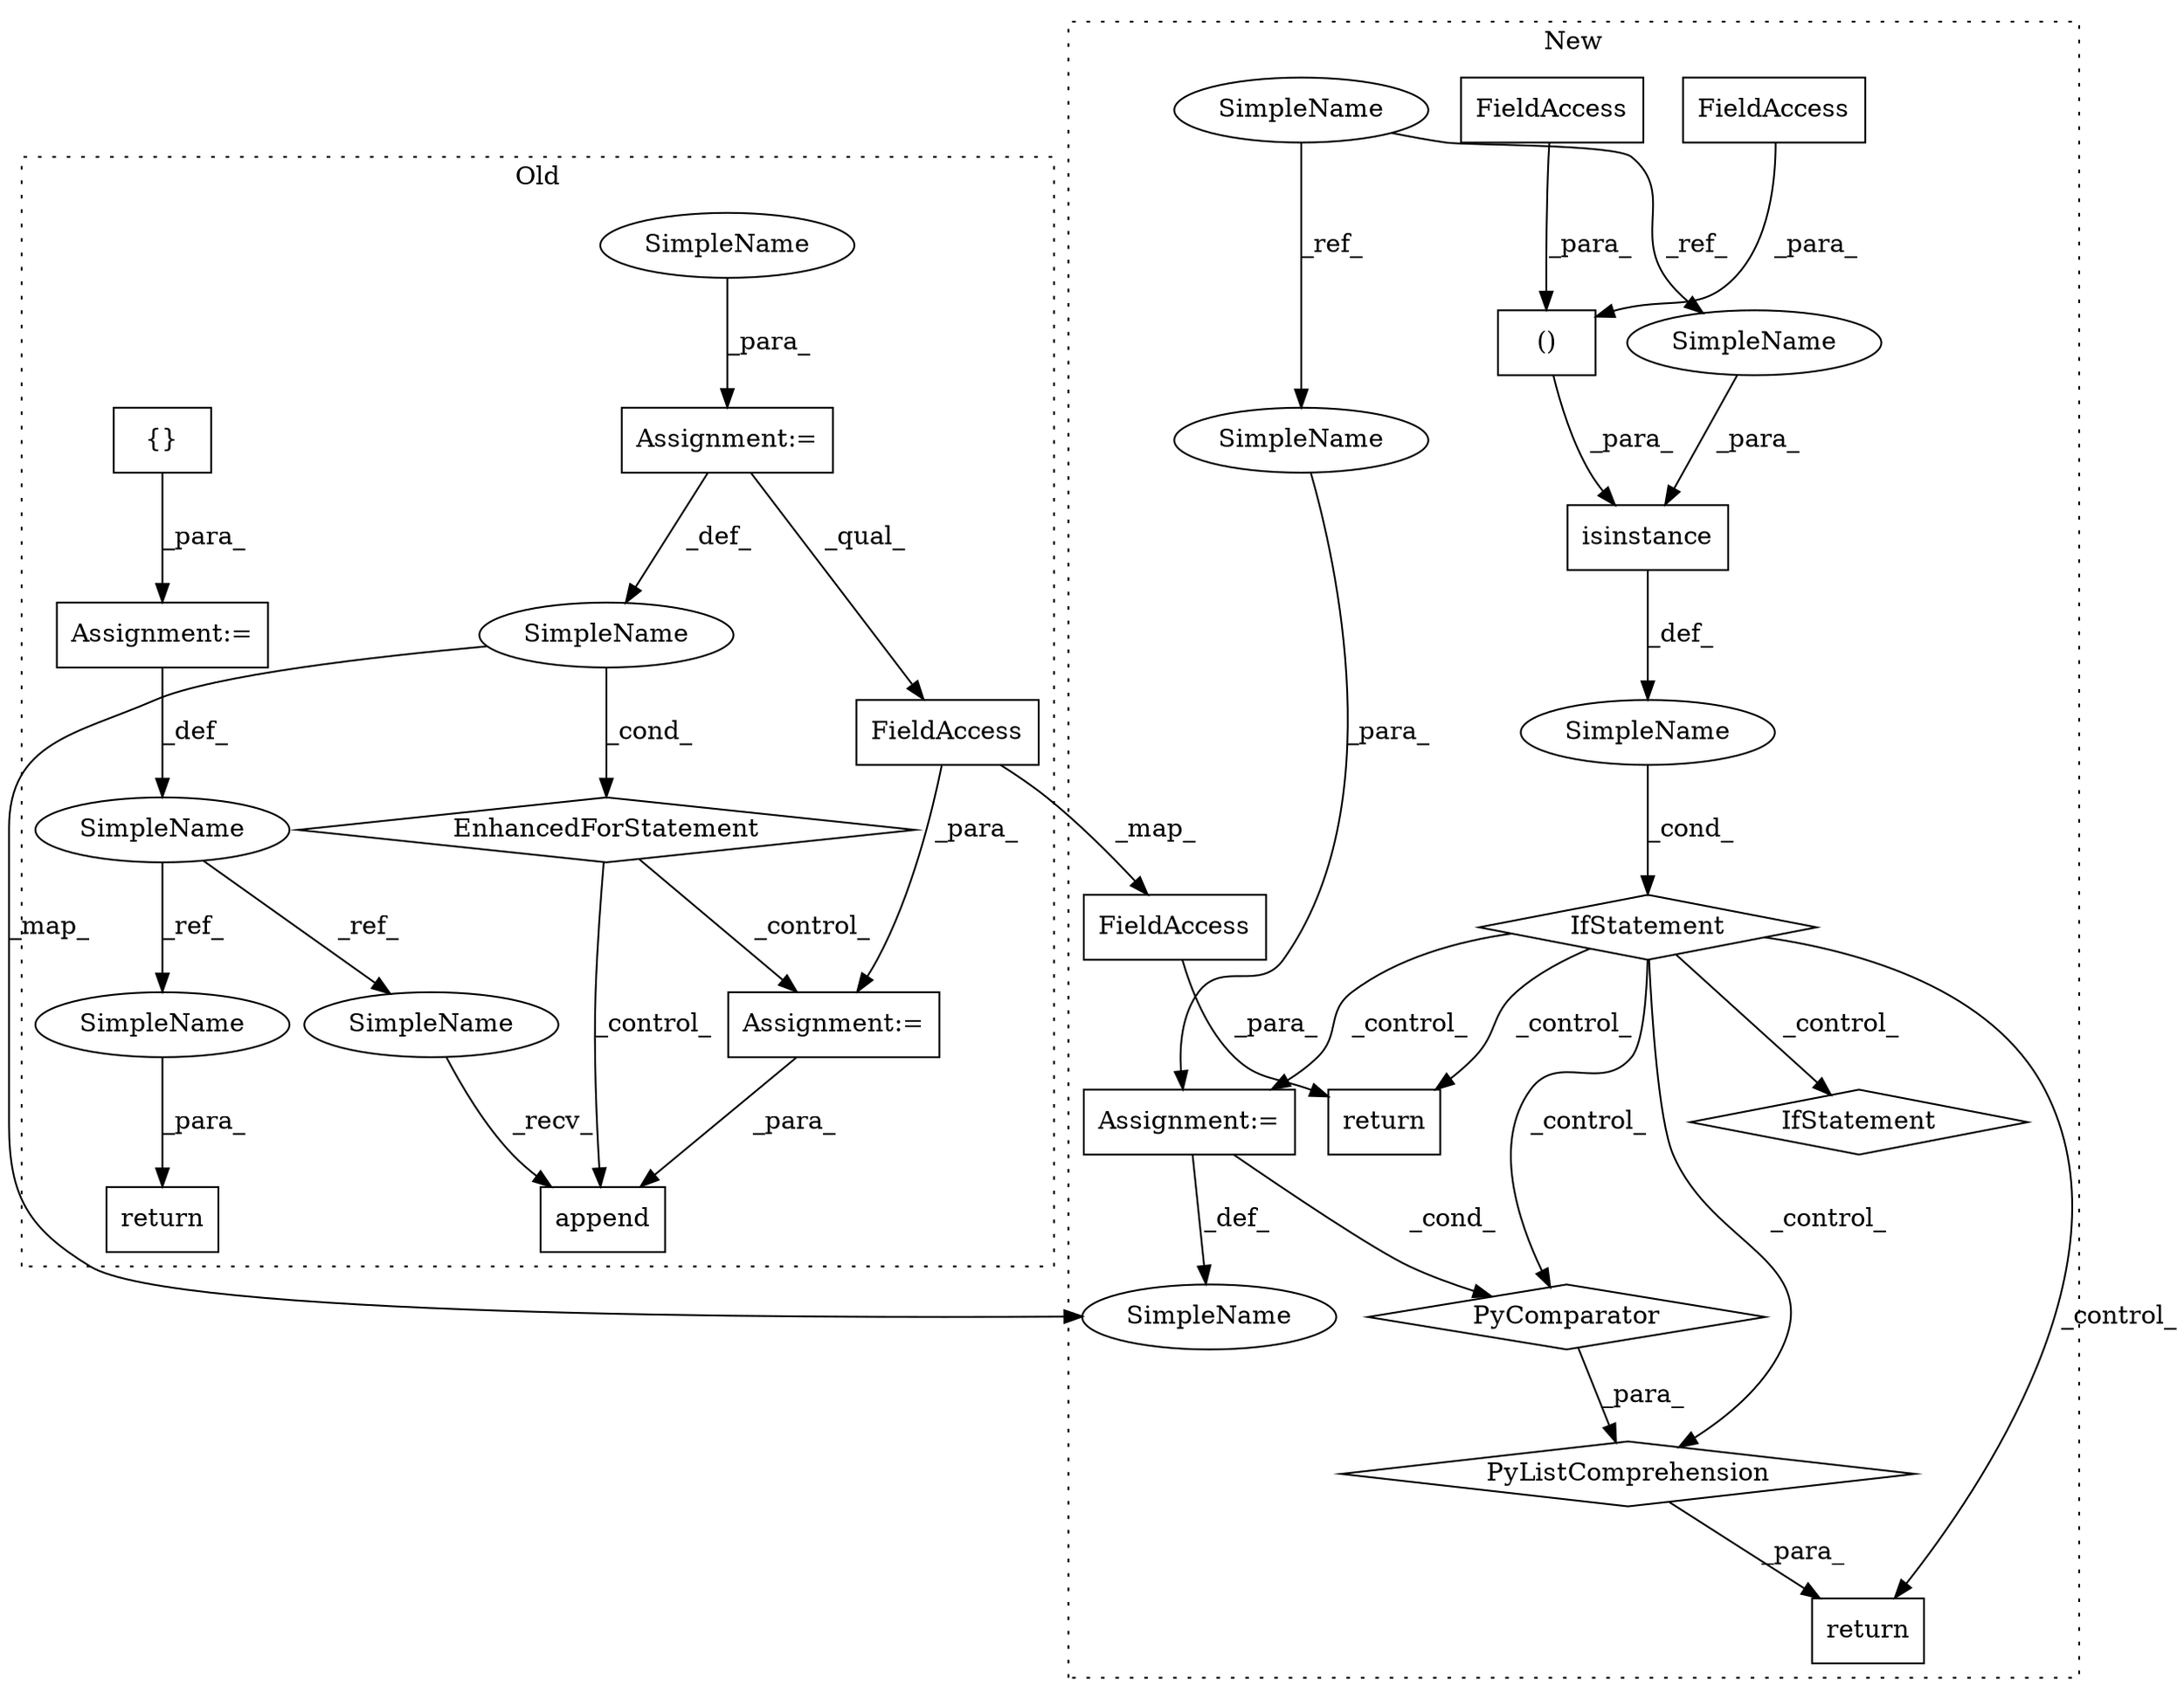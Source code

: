 digraph G {
subgraph cluster0 {
1 [label="append" a="32" s="9990,10000" l="7,1" shape="box"];
6 [label="EnhancedForStatement" a="70" s="9837,9910" l="53,2" shape="diamond"];
7 [label="Assignment:=" a="7" s="9837,9910" l="53,2" shape="box"];
8 [label="Assignment:=" a="7" s="9815" l="1" shape="box"];
9 [label="{}" a="4" s="9829" l="2" shape="box"];
14 [label="return" a="41" s="10013" l="7" shape="box"];
18 [label="SimpleName" a="42" s="9806" l="9" shape="ellipse"];
20 [label="SimpleName" a="42" s="9898" l="3" shape="ellipse"];
23 [label="Assignment:=" a="7" s="9923" l="1" shape="box"];
25 [label="FieldAccess" a="22" s="9924" l="48" shape="box"];
26 [label="SimpleName" a="42" s="9980" l="9" shape="ellipse"];
27 [label="SimpleName" a="42" s="10020" l="9" shape="ellipse"];
30 [label="SimpleName" a="42" s="9904" l="6" shape="ellipse"];
label = "Old";
style="dotted";
}
subgraph cluster1 {
2 [label="isinstance" a="32" s="10480,10533" l="11,2" shape="box"];
3 [label="IfStatement" a="25" s="10476,10535" l="4,2" shape="diamond"];
4 [label="Assignment:=" a="7" s="10661" l="24" shape="box"];
5 [label="SimpleName" a="42" s="" l="" shape="ellipse"];
10 [label="IfStatement" a="25" s="10661" l="24" shape="diamond"];
11 [label="PyListComprehension" a="109" s="10565" l="128" shape="diamond"];
12 [label="PyComparator" a="113" s="10661" l="24" shape="diamond"];
13 [label="return" a="41" s="10545" l="20" shape="box"];
15 [label="()" a="106" s="10503" l="30" shape="box"];
16 [label="FieldAccess" a="22" s="10503" l="4" shape="box"];
17 [label="FieldAccess" a="22" s="10520" l="13" shape="box"];
19 [label="return" a="41" s="10699" l="7" shape="box"];
21 [label="SimpleName" a="42" s="10664" l="3" shape="ellipse"];
22 [label="SimpleName" a="42" s="10451" l="6" shape="ellipse"];
24 [label="FieldAccess" a="22" s="10706" l="51" shape="box"];
28 [label="SimpleName" a="42" s="10491" l="6" shape="ellipse"];
29 [label="SimpleName" a="42" s="10670" l="6" shape="ellipse"];
label = "New";
style="dotted";
}
2 -> 5 [label="_def_"];
3 -> 10 [label="_control_"];
3 -> 4 [label="_control_"];
3 -> 19 [label="_control_"];
3 -> 12 [label="_control_"];
3 -> 11 [label="_control_"];
3 -> 13 [label="_control_"];
4 -> 12 [label="_cond_"];
4 -> 21 [label="_def_"];
5 -> 3 [label="_cond_"];
6 -> 1 [label="_control_"];
6 -> 23 [label="_control_"];
7 -> 20 [label="_def_"];
7 -> 25 [label="_qual_"];
8 -> 18 [label="_def_"];
9 -> 8 [label="_para_"];
11 -> 13 [label="_para_"];
12 -> 11 [label="_para_"];
15 -> 2 [label="_para_"];
16 -> 15 [label="_para_"];
17 -> 15 [label="_para_"];
18 -> 26 [label="_ref_"];
18 -> 27 [label="_ref_"];
20 -> 21 [label="_map_"];
20 -> 6 [label="_cond_"];
22 -> 28 [label="_ref_"];
22 -> 29 [label="_ref_"];
23 -> 1 [label="_para_"];
24 -> 19 [label="_para_"];
25 -> 23 [label="_para_"];
25 -> 24 [label="_map_"];
26 -> 1 [label="_recv_"];
27 -> 14 [label="_para_"];
28 -> 2 [label="_para_"];
29 -> 4 [label="_para_"];
30 -> 7 [label="_para_"];
}